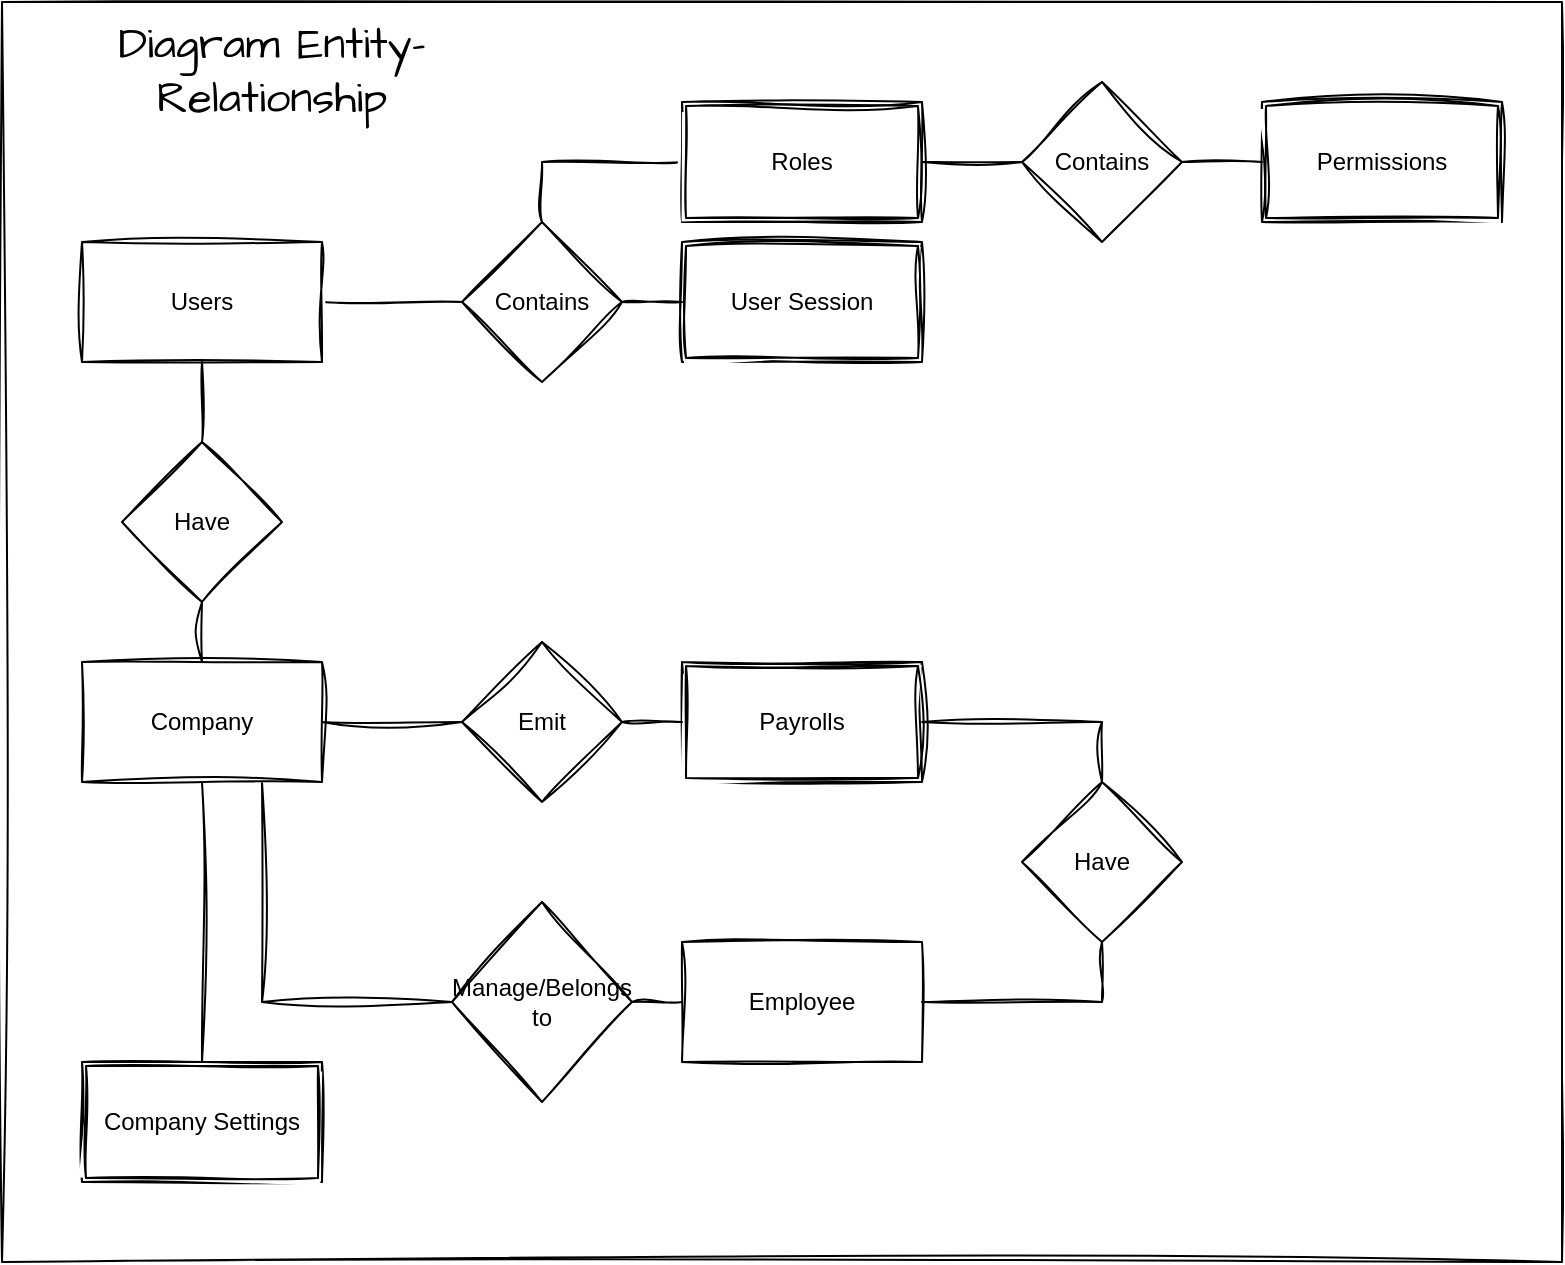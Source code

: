 <mxfile version="26.2.4">
  <diagram id="R2lEEEUBdFMjLlhIrx00" name="Diagram entity relationship - MVP">
    <mxGraphModel dx="1428" dy="751" grid="1" gridSize="10" guides="1" tooltips="1" connect="1" arrows="1" fold="1" page="1" pageScale="1" pageWidth="850" pageHeight="1100" math="0" shadow="0" extFonts="Permanent Marker^https://fonts.googleapis.com/css?family=Permanent+Marker">
      <root>
        <mxCell id="0" />
        <mxCell id="1" parent="0" />
        <mxCell id="NcDnEn3og4Owc58gdAHN-56" value="" style="rounded=0;whiteSpace=wrap;html=1;sketch=1;hachureGap=4;jiggle=2;curveFitting=1;fontFamily=Architects Daughter;fontSource=https%3A%2F%2Ffonts.googleapis.com%2Fcss%3Ffamily%3DArchitects%2BDaughter;" vertex="1" parent="1">
          <mxGeometry x="40" y="40" width="780" height="630" as="geometry" />
        </mxCell>
        <mxCell id="NcDnEn3og4Owc58gdAHN-28" style="edgeStyle=orthogonalEdgeStyle;rounded=0;orthogonalLoop=1;jettySize=auto;html=1;exitX=0.5;exitY=0;exitDx=0;exitDy=0;entryX=0.5;entryY=1;entryDx=0;entryDy=0;sketch=1;curveFitting=1;jiggle=2;endArrow=none;startFill=0;" edge="1" parent="1" source="NcDnEn3og4Owc58gdAHN-1" target="NcDnEn3og4Owc58gdAHN-27">
          <mxGeometry relative="1" as="geometry" />
        </mxCell>
        <mxCell id="NcDnEn3og4Owc58gdAHN-31" style="edgeStyle=orthogonalEdgeStyle;rounded=0;orthogonalLoop=1;jettySize=auto;html=1;exitX=1;exitY=0.5;exitDx=0;exitDy=0;entryX=0;entryY=0.5;entryDx=0;entryDy=0;sketch=1;curveFitting=1;jiggle=2;endArrow=none;startFill=0;" edge="1" parent="1" source="NcDnEn3og4Owc58gdAHN-1" target="NcDnEn3og4Owc58gdAHN-30">
          <mxGeometry relative="1" as="geometry" />
        </mxCell>
        <mxCell id="NcDnEn3og4Owc58gdAHN-39" style="edgeStyle=orthogonalEdgeStyle;rounded=0;orthogonalLoop=1;jettySize=auto;html=1;exitX=0.5;exitY=1;exitDx=0;exitDy=0;entryX=0.5;entryY=0;entryDx=0;entryDy=0;sketch=1;curveFitting=1;jiggle=2;endArrow=none;startFill=0;" edge="1" parent="1" source="NcDnEn3og4Owc58gdAHN-1" target="NcDnEn3og4Owc58gdAHN-23">
          <mxGeometry relative="1" as="geometry" />
        </mxCell>
        <mxCell id="NcDnEn3og4Owc58gdAHN-43" style="edgeStyle=orthogonalEdgeStyle;rounded=0;orthogonalLoop=1;jettySize=auto;html=1;exitX=0.75;exitY=1;exitDx=0;exitDy=0;entryX=0;entryY=0.5;entryDx=0;entryDy=0;sketch=1;curveFitting=1;jiggle=2;endArrow=none;startFill=0;" edge="1" parent="1" source="NcDnEn3og4Owc58gdAHN-1" target="NcDnEn3og4Owc58gdAHN-42">
          <mxGeometry relative="1" as="geometry" />
        </mxCell>
        <mxCell id="NcDnEn3og4Owc58gdAHN-1" value="Company" style="rounded=0;whiteSpace=wrap;html=1;sketch=1;curveFitting=1;jiggle=2;" vertex="1" parent="1">
          <mxGeometry x="80" y="370" width="120" height="60" as="geometry" />
        </mxCell>
        <mxCell id="NcDnEn3og4Owc58gdAHN-4" value="&lt;div&gt;Employee&lt;/div&gt;" style="rounded=0;whiteSpace=wrap;html=1;sketch=1;curveFitting=1;jiggle=2;" vertex="1" parent="1">
          <mxGeometry x="380" y="510" width="120" height="60" as="geometry" />
        </mxCell>
        <mxCell id="NcDnEn3og4Owc58gdAHN-25" style="rounded=0;orthogonalLoop=1;jettySize=auto;html=1;exitX=1;exitY=0.5;exitDx=0;exitDy=0;entryX=0;entryY=0.5;entryDx=0;entryDy=0;sketch=1;curveFitting=1;jiggle=2;endArrow=none;startFill=0;" edge="1" parent="1" source="NcDnEn3og4Owc58gdAHN-11" target="NcDnEn3og4Owc58gdAHN-24">
          <mxGeometry relative="1" as="geometry" />
        </mxCell>
        <mxCell id="NcDnEn3og4Owc58gdAHN-11" value="&lt;div&gt;Users&lt;/div&gt;" style="rounded=0;whiteSpace=wrap;html=1;sketch=1;curveFitting=1;jiggle=2;" vertex="1" parent="1">
          <mxGeometry x="80" y="160" width="120" height="60" as="geometry" />
        </mxCell>
        <mxCell id="NcDnEn3og4Owc58gdAHN-20" value="User Session" style="shape=ext;double=1;rounded=0;whiteSpace=wrap;html=1;sketch=1;curveFitting=1;jiggle=2;" vertex="1" parent="1">
          <mxGeometry x="380" y="160" width="120" height="60" as="geometry" />
        </mxCell>
        <mxCell id="NcDnEn3og4Owc58gdAHN-54" style="edgeStyle=orthogonalEdgeStyle;rounded=0;sketch=1;hachureGap=4;jiggle=2;curveFitting=1;orthogonalLoop=1;jettySize=auto;html=1;exitX=1;exitY=0.5;exitDx=0;exitDy=0;entryX=0.5;entryY=0;entryDx=0;entryDy=0;fontFamily=Architects Daughter;fontSource=https%3A%2F%2Ffonts.googleapis.com%2Fcss%3Ffamily%3DArchitects%2BDaughter;endArrow=none;startFill=0;" edge="1" parent="1" source="NcDnEn3og4Owc58gdAHN-22" target="NcDnEn3og4Owc58gdAHN-47">
          <mxGeometry relative="1" as="geometry" />
        </mxCell>
        <mxCell id="NcDnEn3og4Owc58gdAHN-22" value="Payrolls" style="shape=ext;double=1;rounded=0;whiteSpace=wrap;html=1;sketch=1;curveFitting=1;jiggle=2;" vertex="1" parent="1">
          <mxGeometry x="380" y="370" width="120" height="60" as="geometry" />
        </mxCell>
        <mxCell id="NcDnEn3og4Owc58gdAHN-23" value="Company Settings" style="shape=ext;double=1;rounded=0;whiteSpace=wrap;html=1;sketch=1;curveFitting=1;jiggle=2;" vertex="1" parent="1">
          <mxGeometry x="80" y="570" width="120" height="60" as="geometry" />
        </mxCell>
        <mxCell id="NcDnEn3og4Owc58gdAHN-26" style="edgeStyle=orthogonalEdgeStyle;rounded=0;orthogonalLoop=1;jettySize=auto;html=1;exitX=1;exitY=0.5;exitDx=0;exitDy=0;entryX=0;entryY=0.5;entryDx=0;entryDy=0;sketch=1;curveFitting=1;jiggle=2;endArrow=none;startFill=0;" edge="1" parent="1" source="NcDnEn3og4Owc58gdAHN-24" target="NcDnEn3og4Owc58gdAHN-20">
          <mxGeometry relative="1" as="geometry" />
        </mxCell>
        <mxCell id="NcDnEn3og4Owc58gdAHN-49" style="edgeStyle=orthogonalEdgeStyle;rounded=0;orthogonalLoop=1;jettySize=auto;html=1;exitX=0.5;exitY=0;exitDx=0;exitDy=0;entryX=0;entryY=0.5;entryDx=0;entryDy=0;sketch=1;curveFitting=1;jiggle=2;endArrow=none;startFill=0;" edge="1" parent="1" source="NcDnEn3og4Owc58gdAHN-24" target="NcDnEn3og4Owc58gdAHN-48">
          <mxGeometry relative="1" as="geometry" />
        </mxCell>
        <mxCell id="NcDnEn3og4Owc58gdAHN-24" value="Contains" style="rhombus;whiteSpace=wrap;html=1;sketch=1;curveFitting=1;jiggle=2;" vertex="1" parent="1">
          <mxGeometry x="270" y="150" width="80" height="80" as="geometry" />
        </mxCell>
        <mxCell id="NcDnEn3og4Owc58gdAHN-29" style="edgeStyle=orthogonalEdgeStyle;rounded=0;orthogonalLoop=1;jettySize=auto;html=1;exitX=0.5;exitY=0;exitDx=0;exitDy=0;entryX=0.5;entryY=1;entryDx=0;entryDy=0;sketch=1;curveFitting=1;jiggle=2;endArrow=none;startFill=0;" edge="1" parent="1" source="NcDnEn3og4Owc58gdAHN-27" target="NcDnEn3og4Owc58gdAHN-11">
          <mxGeometry relative="1" as="geometry" />
        </mxCell>
        <mxCell id="NcDnEn3og4Owc58gdAHN-27" value="Have" style="rhombus;whiteSpace=wrap;html=1;sketch=1;curveFitting=1;jiggle=2;" vertex="1" parent="1">
          <mxGeometry x="100" y="260" width="80" height="80" as="geometry" />
        </mxCell>
        <mxCell id="NcDnEn3og4Owc58gdAHN-41" style="edgeStyle=orthogonalEdgeStyle;rounded=0;orthogonalLoop=1;jettySize=auto;html=1;exitX=1;exitY=0.5;exitDx=0;exitDy=0;entryX=0;entryY=0.5;entryDx=0;entryDy=0;sketch=1;curveFitting=1;jiggle=2;endArrow=none;startFill=0;" edge="1" parent="1" source="NcDnEn3og4Owc58gdAHN-30" target="NcDnEn3og4Owc58gdAHN-22">
          <mxGeometry relative="1" as="geometry" />
        </mxCell>
        <mxCell id="NcDnEn3og4Owc58gdAHN-30" value="Emit" style="rhombus;whiteSpace=wrap;html=1;sketch=1;curveFitting=1;jiggle=2;" vertex="1" parent="1">
          <mxGeometry x="270" y="360" width="80" height="80" as="geometry" />
        </mxCell>
        <mxCell id="NcDnEn3og4Owc58gdAHN-44" style="edgeStyle=orthogonalEdgeStyle;rounded=0;orthogonalLoop=1;jettySize=auto;html=1;exitX=1;exitY=0.5;exitDx=0;exitDy=0;entryX=0;entryY=0.5;entryDx=0;entryDy=0;sketch=1;curveFitting=1;jiggle=2;endArrow=none;startFill=0;" edge="1" parent="1" source="NcDnEn3og4Owc58gdAHN-42" target="NcDnEn3og4Owc58gdAHN-4">
          <mxGeometry relative="1" as="geometry" />
        </mxCell>
        <mxCell id="NcDnEn3og4Owc58gdAHN-42" value="Manage/Belongs to" style="rhombus;whiteSpace=wrap;html=1;sketch=1;curveFitting=1;jiggle=2;" vertex="1" parent="1">
          <mxGeometry x="265" y="490" width="90" height="100" as="geometry" />
        </mxCell>
        <mxCell id="NcDnEn3og4Owc58gdAHN-46" value="" style="edgeStyle=orthogonalEdgeStyle;rounded=0;orthogonalLoop=1;jettySize=auto;html=1;entryX=0.5;entryY=1;entryDx=0;entryDy=0;sketch=1;curveFitting=1;jiggle=2;endArrow=none;startFill=0;" edge="1" parent="1" source="NcDnEn3og4Owc58gdAHN-4" target="NcDnEn3og4Owc58gdAHN-47">
          <mxGeometry relative="1" as="geometry">
            <mxPoint x="570" y="580" as="sourcePoint" />
            <mxPoint x="500" y="430" as="targetPoint" />
          </mxGeometry>
        </mxCell>
        <mxCell id="NcDnEn3og4Owc58gdAHN-47" value="Have" style="rhombus;whiteSpace=wrap;html=1;sketch=1;curveFitting=1;jiggle=2;" vertex="1" parent="1">
          <mxGeometry x="550" y="430" width="80" height="80" as="geometry" />
        </mxCell>
        <mxCell id="NcDnEn3og4Owc58gdAHN-52" style="edgeStyle=orthogonalEdgeStyle;rounded=0;sketch=1;hachureGap=4;jiggle=2;curveFitting=1;orthogonalLoop=1;jettySize=auto;html=1;exitX=1;exitY=0.5;exitDx=0;exitDy=0;entryX=0;entryY=0.5;entryDx=0;entryDy=0;fontFamily=Architects Daughter;fontSource=https%3A%2F%2Ffonts.googleapis.com%2Fcss%3Ffamily%3DArchitects%2BDaughter;endArrow=none;startFill=0;" edge="1" parent="1" source="NcDnEn3og4Owc58gdAHN-48" target="NcDnEn3og4Owc58gdAHN-51">
          <mxGeometry relative="1" as="geometry" />
        </mxCell>
        <mxCell id="NcDnEn3og4Owc58gdAHN-48" value="&lt;div&gt;Roles&lt;/div&gt;" style="shape=ext;double=1;rounded=0;whiteSpace=wrap;html=1;sketch=1;curveFitting=1;jiggle=2;" vertex="1" parent="1">
          <mxGeometry x="380" y="90" width="120" height="60" as="geometry" />
        </mxCell>
        <mxCell id="NcDnEn3og4Owc58gdAHN-50" value="&lt;div&gt;Permissions&lt;/div&gt;" style="shape=ext;double=1;rounded=0;whiteSpace=wrap;html=1;sketch=1;curveFitting=1;jiggle=2;" vertex="1" parent="1">
          <mxGeometry x="670" y="90" width="120" height="60" as="geometry" />
        </mxCell>
        <mxCell id="NcDnEn3og4Owc58gdAHN-53" style="edgeStyle=orthogonalEdgeStyle;rounded=0;sketch=1;hachureGap=4;jiggle=2;curveFitting=1;orthogonalLoop=1;jettySize=auto;html=1;exitX=1;exitY=0.5;exitDx=0;exitDy=0;entryX=0;entryY=0.5;entryDx=0;entryDy=0;fontFamily=Architects Daughter;fontSource=https%3A%2F%2Ffonts.googleapis.com%2Fcss%3Ffamily%3DArchitects%2BDaughter;endArrow=none;startFill=0;" edge="1" parent="1" source="NcDnEn3og4Owc58gdAHN-51" target="NcDnEn3og4Owc58gdAHN-50">
          <mxGeometry relative="1" as="geometry" />
        </mxCell>
        <mxCell id="NcDnEn3og4Owc58gdAHN-51" value="Contains" style="rhombus;whiteSpace=wrap;html=1;sketch=1;curveFitting=1;jiggle=2;" vertex="1" parent="1">
          <mxGeometry x="550" y="80" width="80" height="80" as="geometry" />
        </mxCell>
        <mxCell id="NcDnEn3og4Owc58gdAHN-57" value="&lt;font style=&quot;font-size: 22px;&quot;&gt;Diagram Entity-Relationship&lt;/font&gt;" style="text;html=1;align=center;verticalAlign=middle;whiteSpace=wrap;rounded=0;fontFamily=Architects Daughter;fontSource=https%3A%2F%2Ffonts.googleapis.com%2Fcss%3Ffamily%3DArchitects%2BDaughter;" vertex="1" parent="1">
          <mxGeometry x="60" y="60" width="230" height="30" as="geometry" />
        </mxCell>
      </root>
    </mxGraphModel>
  </diagram>
</mxfile>
